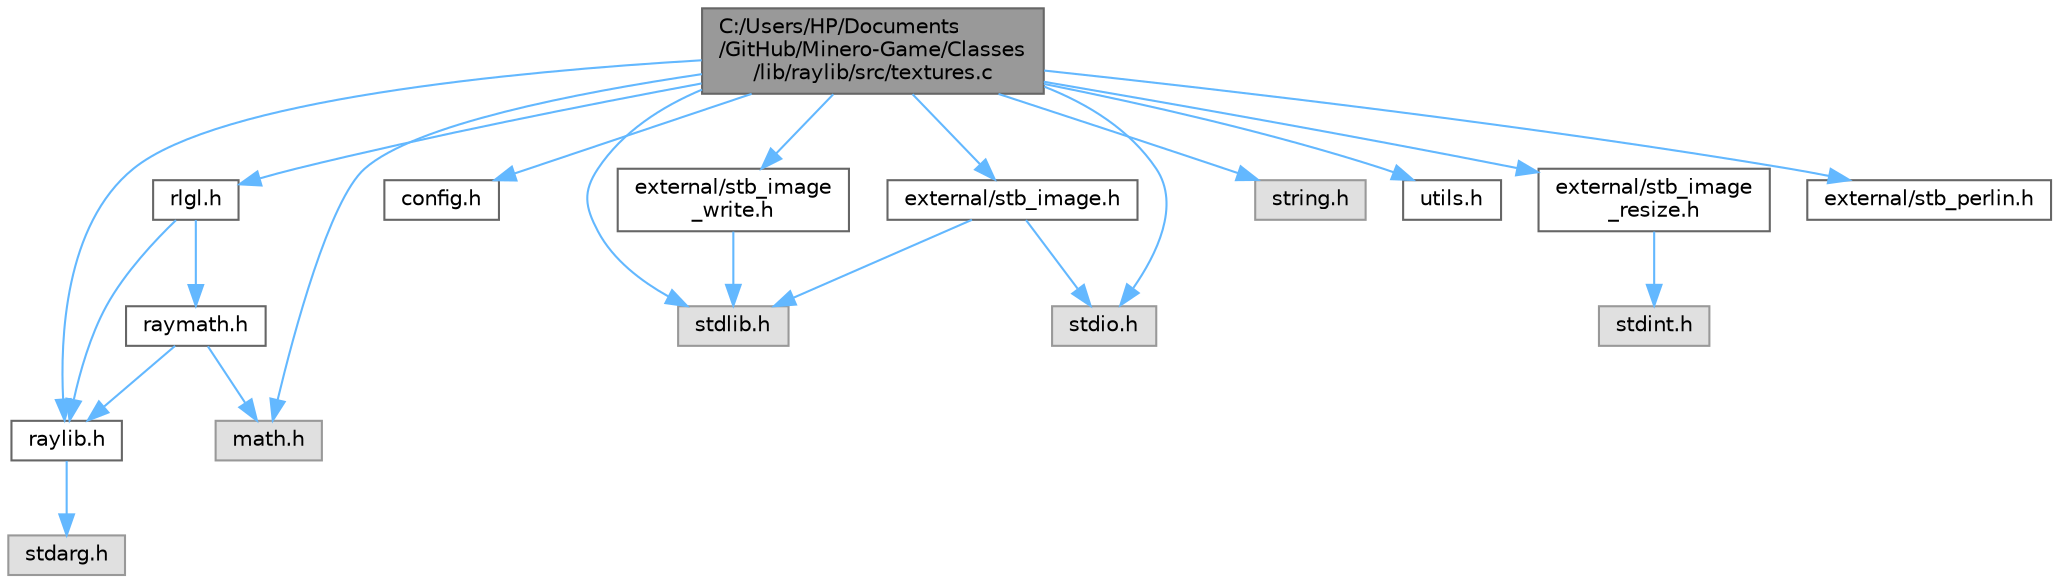 digraph "C:/Users/HP/Documents/GitHub/Minero-Game/Classes/lib/raylib/src/textures.c"
{
 // LATEX_PDF_SIZE
  bgcolor="transparent";
  edge [fontname=Helvetica,fontsize=10,labelfontname=Helvetica,labelfontsize=10];
  node [fontname=Helvetica,fontsize=10,shape=box,height=0.2,width=0.4];
  Node1 [id="Node000001",label="C:/Users/HP/Documents\l/GitHub/Minero-Game/Classes\l/lib/raylib/src/textures.c",height=0.2,width=0.4,color="gray40", fillcolor="grey60", style="filled", fontcolor="black",tooltip=" "];
  Node1 -> Node2 [id="edge22_Node000001_Node000002",color="steelblue1",style="solid",tooltip=" "];
  Node2 [id="Node000002",label="raylib.h",height=0.2,width=0.4,color="grey40", fillcolor="white", style="filled",URL="$_classes_2lib_2raylib_2src_2raylib_8h.html",tooltip=" "];
  Node2 -> Node3 [id="edge23_Node000002_Node000003",color="steelblue1",style="solid",tooltip=" "];
  Node3 [id="Node000003",label="stdarg.h",height=0.2,width=0.4,color="grey60", fillcolor="#E0E0E0", style="filled",tooltip=" "];
  Node1 -> Node4 [id="edge24_Node000001_Node000004",color="steelblue1",style="solid",tooltip=" "];
  Node4 [id="Node000004",label="config.h",height=0.2,width=0.4,color="grey40", fillcolor="white", style="filled",URL="$_classes_2lib_2raylib_2src_2config_8h.html",tooltip=" "];
  Node1 -> Node5 [id="edge25_Node000001_Node000005",color="steelblue1",style="solid",tooltip=" "];
  Node5 [id="Node000005",label="stdlib.h",height=0.2,width=0.4,color="grey60", fillcolor="#E0E0E0", style="filled",tooltip=" "];
  Node1 -> Node6 [id="edge26_Node000001_Node000006",color="steelblue1",style="solid",tooltip=" "];
  Node6 [id="Node000006",label="stdio.h",height=0.2,width=0.4,color="grey60", fillcolor="#E0E0E0", style="filled",tooltip=" "];
  Node1 -> Node7 [id="edge27_Node000001_Node000007",color="steelblue1",style="solid",tooltip=" "];
  Node7 [id="Node000007",label="string.h",height=0.2,width=0.4,color="grey60", fillcolor="#E0E0E0", style="filled",tooltip=" "];
  Node1 -> Node8 [id="edge28_Node000001_Node000008",color="steelblue1",style="solid",tooltip=" "];
  Node8 [id="Node000008",label="math.h",height=0.2,width=0.4,color="grey60", fillcolor="#E0E0E0", style="filled",tooltip=" "];
  Node1 -> Node9 [id="edge29_Node000001_Node000009",color="steelblue1",style="solid",tooltip=" "];
  Node9 [id="Node000009",label="utils.h",height=0.2,width=0.4,color="grey40", fillcolor="white", style="filled",URL="$_classes_2lib_2raylib_2src_2utils_8h.html",tooltip=" "];
  Node1 -> Node10 [id="edge30_Node000001_Node000010",color="steelblue1",style="solid",tooltip=" "];
  Node10 [id="Node000010",label="rlgl.h",height=0.2,width=0.4,color="grey40", fillcolor="white", style="filled",URL="$_classes_2lib_2raylib_2src_2rlgl_8h.html",tooltip=" "];
  Node10 -> Node2 [id="edge31_Node000010_Node000002",color="steelblue1",style="solid",tooltip=" "];
  Node10 -> Node11 [id="edge32_Node000010_Node000011",color="steelblue1",style="solid",tooltip=" "];
  Node11 [id="Node000011",label="raymath.h",height=0.2,width=0.4,color="grey40", fillcolor="white", style="filled",URL="$_classes_2lib_2raylib_2src_2raymath_8h.html",tooltip=" "];
  Node11 -> Node2 [id="edge33_Node000011_Node000002",color="steelblue1",style="solid",tooltip=" "];
  Node11 -> Node8 [id="edge34_Node000011_Node000008",color="steelblue1",style="solid",tooltip=" "];
  Node1 -> Node12 [id="edge35_Node000001_Node000012",color="steelblue1",style="solid",tooltip=" "];
  Node12 [id="Node000012",label="external/stb_image.h",height=0.2,width=0.4,color="grey40", fillcolor="white", style="filled",URL="$_classes_2lib_2raylib_2src_2external_2stb__image_8h.html",tooltip=" "];
  Node12 -> Node6 [id="edge36_Node000012_Node000006",color="steelblue1",style="solid",tooltip=" "];
  Node12 -> Node5 [id="edge37_Node000012_Node000005",color="steelblue1",style="solid",tooltip=" "];
  Node1 -> Node13 [id="edge38_Node000001_Node000013",color="steelblue1",style="solid",tooltip=" "];
  Node13 [id="Node000013",label="external/stb_image\l_write.h",height=0.2,width=0.4,color="grey40", fillcolor="white", style="filled",URL="$_classes_2lib_2raylib_2src_2external_2stb__image__write_8h.html",tooltip=" "];
  Node13 -> Node5 [id="edge39_Node000013_Node000005",color="steelblue1",style="solid",tooltip=" "];
  Node1 -> Node14 [id="edge40_Node000001_Node000014",color="steelblue1",style="solid",tooltip=" "];
  Node14 [id="Node000014",label="external/stb_image\l_resize.h",height=0.2,width=0.4,color="grey40", fillcolor="white", style="filled",URL="$_classes_2lib_2raylib_2src_2external_2stb__image__resize_8h.html",tooltip=" "];
  Node14 -> Node15 [id="edge41_Node000014_Node000015",color="steelblue1",style="solid",tooltip=" "];
  Node15 [id="Node000015",label="stdint.h",height=0.2,width=0.4,color="grey60", fillcolor="#E0E0E0", style="filled",tooltip=" "];
  Node1 -> Node16 [id="edge42_Node000001_Node000016",color="steelblue1",style="solid",tooltip=" "];
  Node16 [id="Node000016",label="external/stb_perlin.h",height=0.2,width=0.4,color="grey40", fillcolor="white", style="filled",URL="$_classes_2lib_2raylib_2src_2external_2stb__perlin_8h.html",tooltip=" "];
}
